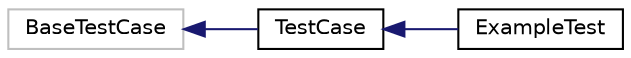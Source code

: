 digraph "Иерархия классов. Графический вид."
{
 // LATEX_PDF_SIZE
  edge [fontname="Helvetica",fontsize="10",labelfontname="Helvetica",labelfontsize="10"];
  node [fontname="Helvetica",fontsize="10",shape=record];
  rankdir="LR";
  Node25 [label="BaseTestCase",height=0.2,width=0.4,color="grey75", fillcolor="white", style="filled",tooltip=" "];
  Node25 -> Node0 [dir="back",color="midnightblue",fontsize="10",style="solid",fontname="Helvetica"];
  Node0 [label="TestCase",height=0.2,width=0.4,color="black", fillcolor="white", style="filled",URL="$class_tests_1_1_test_case.html",tooltip=" "];
  Node0 -> Node1 [dir="back",color="midnightblue",fontsize="10",style="solid",fontname="Helvetica"];
  Node1 [label="ExampleTest",height=0.2,width=0.4,color="black", fillcolor="white", style="filled",URL="$class_tests_1_1_feature_1_1_example_test.html",tooltip=" "];
}
